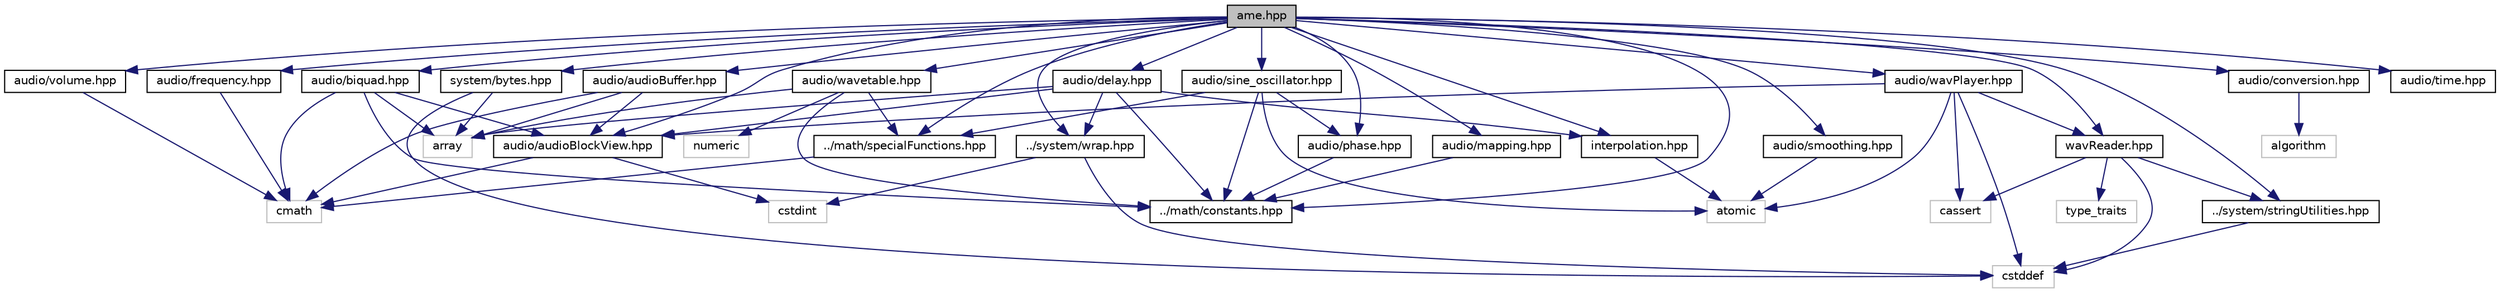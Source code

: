 digraph "ame.hpp"
{
 // LATEX_PDF_SIZE
  edge [fontname="Helvetica",fontsize="10",labelfontname="Helvetica",labelfontsize="10"];
  node [fontname="Helvetica",fontsize="10",shape=record];
  Node1 [label="ame.hpp",height=0.2,width=0.4,color="black", fillcolor="grey75", style="filled", fontcolor="black",tooltip="main header file."];
  Node1 -> Node2 [color="midnightblue",fontsize="10",style="solid",fontname="Helvetica"];
  Node2 [label="audio/audioBlockView.hpp",height=0.2,width=0.4,color="black", fillcolor="white", style="filled",URL="$audio_block_view_8hpp.html",tooltip="Audio Block View."];
  Node2 -> Node3 [color="midnightblue",fontsize="10",style="solid",fontname="Helvetica"];
  Node3 [label="cmath",height=0.2,width=0.4,color="grey75", fillcolor="white", style="filled",tooltip=" "];
  Node2 -> Node4 [color="midnightblue",fontsize="10",style="solid",fontname="Helvetica"];
  Node4 [label="cstdint",height=0.2,width=0.4,color="grey75", fillcolor="white", style="filled",tooltip=" "];
  Node1 -> Node5 [color="midnightblue",fontsize="10",style="solid",fontname="Helvetica"];
  Node5 [label="audio/audioBuffer.hpp",height=0.2,width=0.4,color="black", fillcolor="white", style="filled",URL="$audio_buffer_8hpp.html",tooltip="Audio buffer."];
  Node5 -> Node2 [color="midnightblue",fontsize="10",style="solid",fontname="Helvetica"];
  Node5 -> Node6 [color="midnightblue",fontsize="10",style="solid",fontname="Helvetica"];
  Node6 [label="array",height=0.2,width=0.4,color="grey75", fillcolor="white", style="filled",tooltip=" "];
  Node5 -> Node3 [color="midnightblue",fontsize="10",style="solid",fontname="Helvetica"];
  Node1 -> Node7 [color="midnightblue",fontsize="10",style="solid",fontname="Helvetica"];
  Node7 [label="audio/biquad.hpp",height=0.2,width=0.4,color="black", fillcolor="white", style="filled",URL="$biquad_8hpp.html",tooltip="BiQuad filter."];
  Node7 -> Node8 [color="midnightblue",fontsize="10",style="solid",fontname="Helvetica"];
  Node8 [label="../math/constants.hpp",height=0.2,width=0.4,color="black", fillcolor="white", style="filled",URL="$constants_8hpp.html",tooltip="Math constants."];
  Node7 -> Node2 [color="midnightblue",fontsize="10",style="solid",fontname="Helvetica"];
  Node7 -> Node6 [color="midnightblue",fontsize="10",style="solid",fontname="Helvetica"];
  Node7 -> Node3 [color="midnightblue",fontsize="10",style="solid",fontname="Helvetica"];
  Node1 -> Node9 [color="midnightblue",fontsize="10",style="solid",fontname="Helvetica"];
  Node9 [label="audio/conversion.hpp",height=0.2,width=0.4,color="black", fillcolor="white", style="filled",URL="$conversion_8hpp.html",tooltip="Format conversion functions."];
  Node9 -> Node10 [color="midnightblue",fontsize="10",style="solid",fontname="Helvetica"];
  Node10 [label="algorithm",height=0.2,width=0.4,color="grey75", fillcolor="white", style="filled",tooltip=" "];
  Node1 -> Node11 [color="midnightblue",fontsize="10",style="solid",fontname="Helvetica"];
  Node11 [label="audio/delay.hpp",height=0.2,width=0.4,color="black", fillcolor="white", style="filled",URL="$delay_8hpp.html",tooltip="Fractional delay."];
  Node11 -> Node8 [color="midnightblue",fontsize="10",style="solid",fontname="Helvetica"];
  Node11 -> Node12 [color="midnightblue",fontsize="10",style="solid",fontname="Helvetica"];
  Node12 [label="../system/wrap.hpp",height=0.2,width=0.4,color="black", fillcolor="white", style="filled",URL="$wrap_8hpp.html",tooltip="The number to automatically wrap in the range [0, length-1]."];
  Node12 -> Node13 [color="midnightblue",fontsize="10",style="solid",fontname="Helvetica"];
  Node13 [label="cstddef",height=0.2,width=0.4,color="grey75", fillcolor="white", style="filled",tooltip=" "];
  Node12 -> Node4 [color="midnightblue",fontsize="10",style="solid",fontname="Helvetica"];
  Node11 -> Node2 [color="midnightblue",fontsize="10",style="solid",fontname="Helvetica"];
  Node11 -> Node14 [color="midnightblue",fontsize="10",style="solid",fontname="Helvetica"];
  Node14 [label="interpolation.hpp",height=0.2,width=0.4,color="black", fillcolor="white", style="filled",URL="$interpolation_8hpp.html",tooltip="Interpolation."];
  Node14 -> Node15 [color="midnightblue",fontsize="10",style="solid",fontname="Helvetica"];
  Node15 [label="atomic",height=0.2,width=0.4,color="grey75", fillcolor="white", style="filled",tooltip=" "];
  Node11 -> Node6 [color="midnightblue",fontsize="10",style="solid",fontname="Helvetica"];
  Node1 -> Node16 [color="midnightblue",fontsize="10",style="solid",fontname="Helvetica"];
  Node16 [label="audio/frequency.hpp",height=0.2,width=0.4,color="black", fillcolor="white", style="filled",URL="$frequency_8hpp.html",tooltip="Frequency related conversions."];
  Node16 -> Node3 [color="midnightblue",fontsize="10",style="solid",fontname="Helvetica"];
  Node1 -> Node14 [color="midnightblue",fontsize="10",style="solid",fontname="Helvetica"];
  Node1 -> Node17 [color="midnightblue",fontsize="10",style="solid",fontname="Helvetica"];
  Node17 [label="audio/mapping.hpp",height=0.2,width=0.4,color="black", fillcolor="white", style="filled",URL="$mapping_8hpp.html",tooltip="Mapping functions."];
  Node17 -> Node8 [color="midnightblue",fontsize="10",style="solid",fontname="Helvetica"];
  Node1 -> Node18 [color="midnightblue",fontsize="10",style="solid",fontname="Helvetica"];
  Node18 [label="audio/phase.hpp",height=0.2,width=0.4,color="black", fillcolor="white", style="filled",URL="$phase_8hpp.html",tooltip="Phase operation."];
  Node18 -> Node8 [color="midnightblue",fontsize="10",style="solid",fontname="Helvetica"];
  Node1 -> Node19 [color="midnightblue",fontsize="10",style="solid",fontname="Helvetica"];
  Node19 [label="audio/sine_oscillator.hpp",height=0.2,width=0.4,color="black", fillcolor="white", style="filled",URL="$sine__oscillator_8hpp.html",tooltip=" "];
  Node19 -> Node8 [color="midnightblue",fontsize="10",style="solid",fontname="Helvetica"];
  Node19 -> Node20 [color="midnightblue",fontsize="10",style="solid",fontname="Helvetica"];
  Node20 [label="../math/specialFunctions.hpp",height=0.2,width=0.4,color="black", fillcolor="white", style="filled",URL="$special_functions_8hpp.html",tooltip="Special functions."];
  Node20 -> Node3 [color="midnightblue",fontsize="10",style="solid",fontname="Helvetica"];
  Node19 -> Node18 [color="midnightblue",fontsize="10",style="solid",fontname="Helvetica"];
  Node19 -> Node15 [color="midnightblue",fontsize="10",style="solid",fontname="Helvetica"];
  Node1 -> Node21 [color="midnightblue",fontsize="10",style="solid",fontname="Helvetica"];
  Node21 [label="audio/smoothing.hpp",height=0.2,width=0.4,color="black", fillcolor="white", style="filled",URL="$smoothing_8hpp.html",tooltip="Smoothing value."];
  Node21 -> Node15 [color="midnightblue",fontsize="10",style="solid",fontname="Helvetica"];
  Node1 -> Node22 [color="midnightblue",fontsize="10",style="solid",fontname="Helvetica"];
  Node22 [label="audio/time.hpp",height=0.2,width=0.4,color="black", fillcolor="white", style="filled",URL="$time_8hpp.html",tooltip="Time related conversions."];
  Node1 -> Node23 [color="midnightblue",fontsize="10",style="solid",fontname="Helvetica"];
  Node23 [label="audio/volume.hpp",height=0.2,width=0.4,color="black", fillcolor="white", style="filled",URL="$volume_8hpp.html",tooltip="Volume (dB, gain) related conversions."];
  Node23 -> Node3 [color="midnightblue",fontsize="10",style="solid",fontname="Helvetica"];
  Node1 -> Node24 [color="midnightblue",fontsize="10",style="solid",fontname="Helvetica"];
  Node24 [label="audio/wavPlayer.hpp",height=0.2,width=0.4,color="black", fillcolor="white", style="filled",URL="$wav_player_8hpp.html",tooltip="Wav player."];
  Node24 -> Node2 [color="midnightblue",fontsize="10",style="solid",fontname="Helvetica"];
  Node24 -> Node25 [color="midnightblue",fontsize="10",style="solid",fontname="Helvetica"];
  Node25 [label="wavReader.hpp",height=0.2,width=0.4,color="black", fillcolor="white", style="filled",URL="$wav_reader_8hpp.html",tooltip="Wav reader."];
  Node25 -> Node26 [color="midnightblue",fontsize="10",style="solid",fontname="Helvetica"];
  Node26 [label="../system/stringUtilities.hpp",height=0.2,width=0.4,color="black", fillcolor="white", style="filled",URL="$string_utilities_8hpp.html",tooltip="String utilities."];
  Node26 -> Node13 [color="midnightblue",fontsize="10",style="solid",fontname="Helvetica"];
  Node25 -> Node27 [color="midnightblue",fontsize="10",style="solid",fontname="Helvetica"];
  Node27 [label="cassert",height=0.2,width=0.4,color="grey75", fillcolor="white", style="filled",tooltip=" "];
  Node25 -> Node13 [color="midnightblue",fontsize="10",style="solid",fontname="Helvetica"];
  Node25 -> Node28 [color="midnightblue",fontsize="10",style="solid",fontname="Helvetica"];
  Node28 [label="type_traits",height=0.2,width=0.4,color="grey75", fillcolor="white", style="filled",tooltip=" "];
  Node24 -> Node15 [color="midnightblue",fontsize="10",style="solid",fontname="Helvetica"];
  Node24 -> Node27 [color="midnightblue",fontsize="10",style="solid",fontname="Helvetica"];
  Node24 -> Node13 [color="midnightblue",fontsize="10",style="solid",fontname="Helvetica"];
  Node1 -> Node25 [color="midnightblue",fontsize="10",style="solid",fontname="Helvetica"];
  Node1 -> Node29 [color="midnightblue",fontsize="10",style="solid",fontname="Helvetica"];
  Node29 [label="audio/wavetable.hpp",height=0.2,width=0.4,color="black", fillcolor="white", style="filled",URL="$wavetable_8hpp.html",tooltip="Wave table generator."];
  Node29 -> Node8 [color="midnightblue",fontsize="10",style="solid",fontname="Helvetica"];
  Node29 -> Node20 [color="midnightblue",fontsize="10",style="solid",fontname="Helvetica"];
  Node29 -> Node6 [color="midnightblue",fontsize="10",style="solid",fontname="Helvetica"];
  Node29 -> Node30 [color="midnightblue",fontsize="10",style="solid",fontname="Helvetica"];
  Node30 [label="numeric",height=0.2,width=0.4,color="grey75", fillcolor="white", style="filled",tooltip=" "];
  Node1 -> Node8 [color="midnightblue",fontsize="10",style="solid",fontname="Helvetica"];
  Node1 -> Node20 [color="midnightblue",fontsize="10",style="solid",fontname="Helvetica"];
  Node1 -> Node31 [color="midnightblue",fontsize="10",style="solid",fontname="Helvetica"];
  Node31 [label="system/bytes.hpp",height=0.2,width=0.4,color="black", fillcolor="white", style="filled",URL="$bytes_8hpp.html",tooltip="Byte operations."];
  Node31 -> Node6 [color="midnightblue",fontsize="10",style="solid",fontname="Helvetica"];
  Node31 -> Node13 [color="midnightblue",fontsize="10",style="solid",fontname="Helvetica"];
  Node1 -> Node26 [color="midnightblue",fontsize="10",style="solid",fontname="Helvetica"];
  Node1 -> Node12 [color="midnightblue",fontsize="10",style="solid",fontname="Helvetica"];
}
